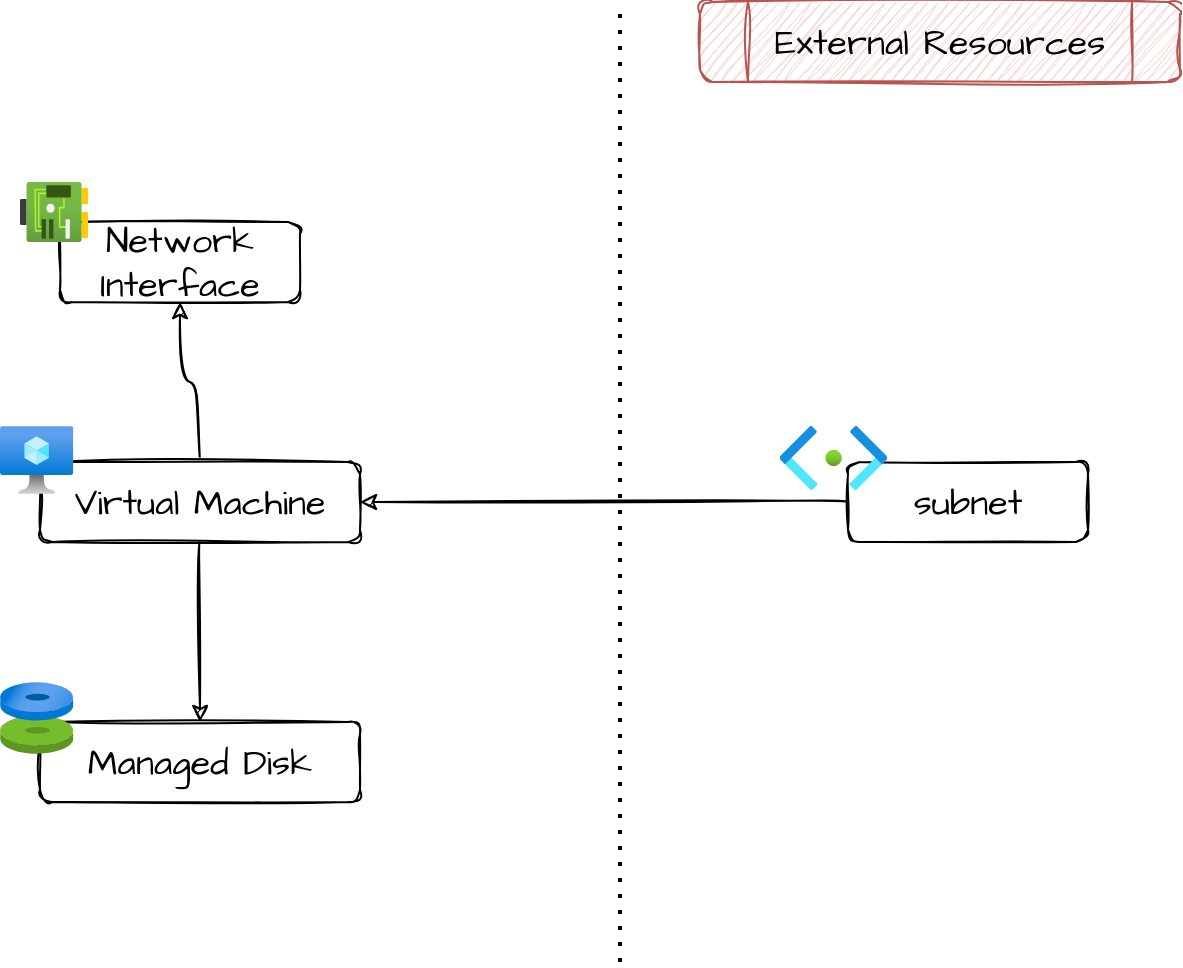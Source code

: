 <mxfile version="24.8.6">
  <diagram id="4WZmSYpkoyiS_aXek_K5" name="Page-1">
    <mxGraphModel dx="1242" dy="785" grid="1" gridSize="10" guides="1" tooltips="1" connect="1" arrows="1" fold="1" page="1" pageScale="1" pageWidth="827" pageHeight="1169" math="0" shadow="0">
      <root>
        <mxCell id="0" />
        <mxCell id="1" parent="0" />
        <mxCell id="LRTzXPa5cr26AKS6x3Df-5" value="" style="edgeStyle=orthogonalEdgeStyle;rounded=0;orthogonalLoop=1;jettySize=auto;html=1;sketch=1;strokeColor=default;align=center;verticalAlign=middle;fontFamily=Architects Daughter;fontSource=https%3A%2F%2Ffonts.googleapis.com%2Fcss%3Ffamily%3DArchitects%2BDaughter;fontSize=18;fontColor=default;labelBackgroundColor=default;endArrow=classic;endFill=1;curved=1;" parent="1" source="LRTzXPa5cr26AKS6x3Df-2" target="LRTzXPa5cr26AKS6x3Df-3" edge="1">
          <mxGeometry relative="1" as="geometry" />
        </mxCell>
        <mxCell id="LRTzXPa5cr26AKS6x3Df-2" value="subnet" style="rounded=1;whiteSpace=wrap;html=1;sketch=1;fontFamily=Architects Daughter;fontSource=https%3A%2F%2Ffonts.googleapis.com%2Fcss%3Ffamily%3DArchitects%2BDaughter;fontSize=18;" parent="1" vertex="1">
          <mxGeometry x="594" y="270" width="120" height="40" as="geometry" />
        </mxCell>
        <mxCell id="SQV9DvT5rrpoaavwSdlr-3" value="" style="endArrow=none;dashed=1;html=1;dashPattern=1 3;strokeWidth=2;rounded=0;" parent="1" edge="1">
          <mxGeometry width="50" height="50" relative="1" as="geometry">
            <mxPoint x="480" y="520" as="sourcePoint" />
            <mxPoint x="480" y="40" as="targetPoint" />
          </mxGeometry>
        </mxCell>
        <mxCell id="SQV9DvT5rrpoaavwSdlr-4" value="External Resources" style="shape=process;whiteSpace=wrap;html=1;backgroundOutline=1;rounded=1;fontFamily=Architects Daughter;fontSource=https%3A%2F%2Ffonts.googleapis.com%2Fcss%3Ffamily%3DArchitects%2BDaughter;fontSize=18;fillColor=#f8cecc;strokeColor=#b85450;sketch=1;curveFitting=1;jiggle=2;" parent="1" vertex="1">
          <mxGeometry x="520" y="40" width="240" height="40" as="geometry" />
        </mxCell>
        <mxCell id="SQV9DvT5rrpoaavwSdlr-5" style="edgeStyle=orthogonalEdgeStyle;rounded=0;orthogonalLoop=1;jettySize=auto;html=1;exitX=0.5;exitY=1;exitDx=0;exitDy=0;" parent="1" source="SQV9DvT5rrpoaavwSdlr-4" target="SQV9DvT5rrpoaavwSdlr-4" edge="1">
          <mxGeometry relative="1" as="geometry" />
        </mxCell>
        <mxCell id="LRTzXPa5cr26AKS6x3Df-1" value="" style="image;aspect=fixed;html=1;points=[];align=center;fontSize=12;image=img/lib/azure2/networking/Subnet.svg;" parent="1" vertex="1">
          <mxGeometry x="560" y="252" width="53.44" height="32" as="geometry" />
        </mxCell>
        <mxCell id="R7mgrAe_xezKXk0EaBRa-4" value="" style="edgeStyle=orthogonalEdgeStyle;rounded=0;orthogonalLoop=1;jettySize=auto;html=1;sketch=1;strokeColor=default;align=center;verticalAlign=middle;fontFamily=Architects Daughter;fontSource=https%3A%2F%2Ffonts.googleapis.com%2Fcss%3Ffamily%3DArchitects%2BDaughter;fontSize=18;fontColor=default;labelBackgroundColor=default;endArrow=classic;endFill=1;curved=1;" edge="1" parent="1" source="LRTzXPa5cr26AKS6x3Df-3" target="R7mgrAe_xezKXk0EaBRa-2">
          <mxGeometry relative="1" as="geometry" />
        </mxCell>
        <mxCell id="R7mgrAe_xezKXk0EaBRa-7" value="" style="edgeStyle=orthogonalEdgeStyle;shape=connector;curved=1;rounded=0;sketch=1;orthogonalLoop=1;jettySize=auto;html=1;strokeColor=default;align=center;verticalAlign=middle;fontFamily=Architects Daughter;fontSource=https%3A%2F%2Ffonts.googleapis.com%2Fcss%3Ffamily%3DArchitects%2BDaughter;fontSize=18;fontColor=default;labelBackgroundColor=default;endArrow=classic;endFill=1;" edge="1" parent="1" source="LRTzXPa5cr26AKS6x3Df-3" target="R7mgrAe_xezKXk0EaBRa-6">
          <mxGeometry relative="1" as="geometry" />
        </mxCell>
        <mxCell id="LRTzXPa5cr26AKS6x3Df-3" value="Virtual Machine" style="rounded=1;whiteSpace=wrap;html=1;sketch=1;fontFamily=Architects Daughter;fontSource=https%3A%2F%2Ffonts.googleapis.com%2Fcss%3Ffamily%3DArchitects%2BDaughter;fontSize=18;" parent="1" vertex="1">
          <mxGeometry x="190" y="270" width="160" height="40" as="geometry" />
        </mxCell>
        <mxCell id="R7mgrAe_xezKXk0EaBRa-1" value="" style="image;aspect=fixed;html=1;points=[];align=center;fontSize=12;image=img/lib/azure2/compute/Virtual_Machine.svg;" vertex="1" parent="1">
          <mxGeometry x="170" y="252" width="36.66" height="34" as="geometry" />
        </mxCell>
        <mxCell id="R7mgrAe_xezKXk0EaBRa-2" value="Network Interface" style="rounded=1;whiteSpace=wrap;html=1;sketch=1;fontFamily=Architects Daughter;fontSource=https%3A%2F%2Ffonts.googleapis.com%2Fcss%3Ffamily%3DArchitects%2BDaughter;fontSize=18;" vertex="1" parent="1">
          <mxGeometry x="200" y="150" width="120" height="40" as="geometry" />
        </mxCell>
        <mxCell id="R7mgrAe_xezKXk0EaBRa-3" value="" style="image;aspect=fixed;html=1;points=[];align=center;fontSize=12;image=img/lib/azure2/networking/Network_Interfaces.svg;" vertex="1" parent="1">
          <mxGeometry x="180" y="130" width="34" height="30" as="geometry" />
        </mxCell>
        <mxCell id="R7mgrAe_xezKXk0EaBRa-6" value="Managed Disk" style="rounded=1;whiteSpace=wrap;html=1;sketch=1;fontFamily=Architects Daughter;fontSource=https%3A%2F%2Ffonts.googleapis.com%2Fcss%3Ffamily%3DArchitects%2BDaughter;fontSize=18;" vertex="1" parent="1">
          <mxGeometry x="190" y="400" width="160" height="40" as="geometry" />
        </mxCell>
        <mxCell id="R7mgrAe_xezKXk0EaBRa-5" value="" style="image;aspect=fixed;html=1;points=[];align=center;fontSize=12;image=img/lib/azure2/compute/Disks.svg;fontFamily=Architects Daughter;fontSource=https%3A%2F%2Ffonts.googleapis.com%2Fcss%3Ffamily%3DArchitects%2BDaughter;fontColor=default;labelBackgroundColor=default;" vertex="1" parent="1">
          <mxGeometry x="170.02" y="380" width="36.64" height="36" as="geometry" />
        </mxCell>
      </root>
    </mxGraphModel>
  </diagram>
</mxfile>
